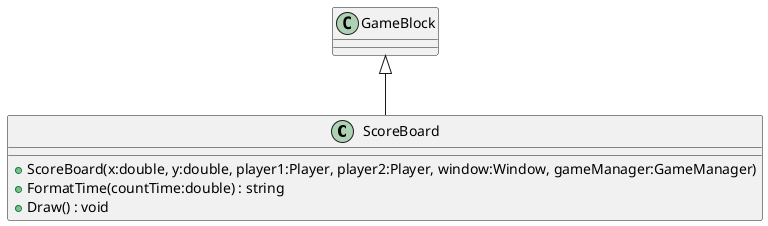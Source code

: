 @startuml
class ScoreBoard {
    + ScoreBoard(x:double, y:double, player1:Player, player2:Player, window:Window, gameManager:GameManager)
    + FormatTime(countTime:double) : string
    + Draw() : void
}
GameBlock <|-- ScoreBoard
@enduml
